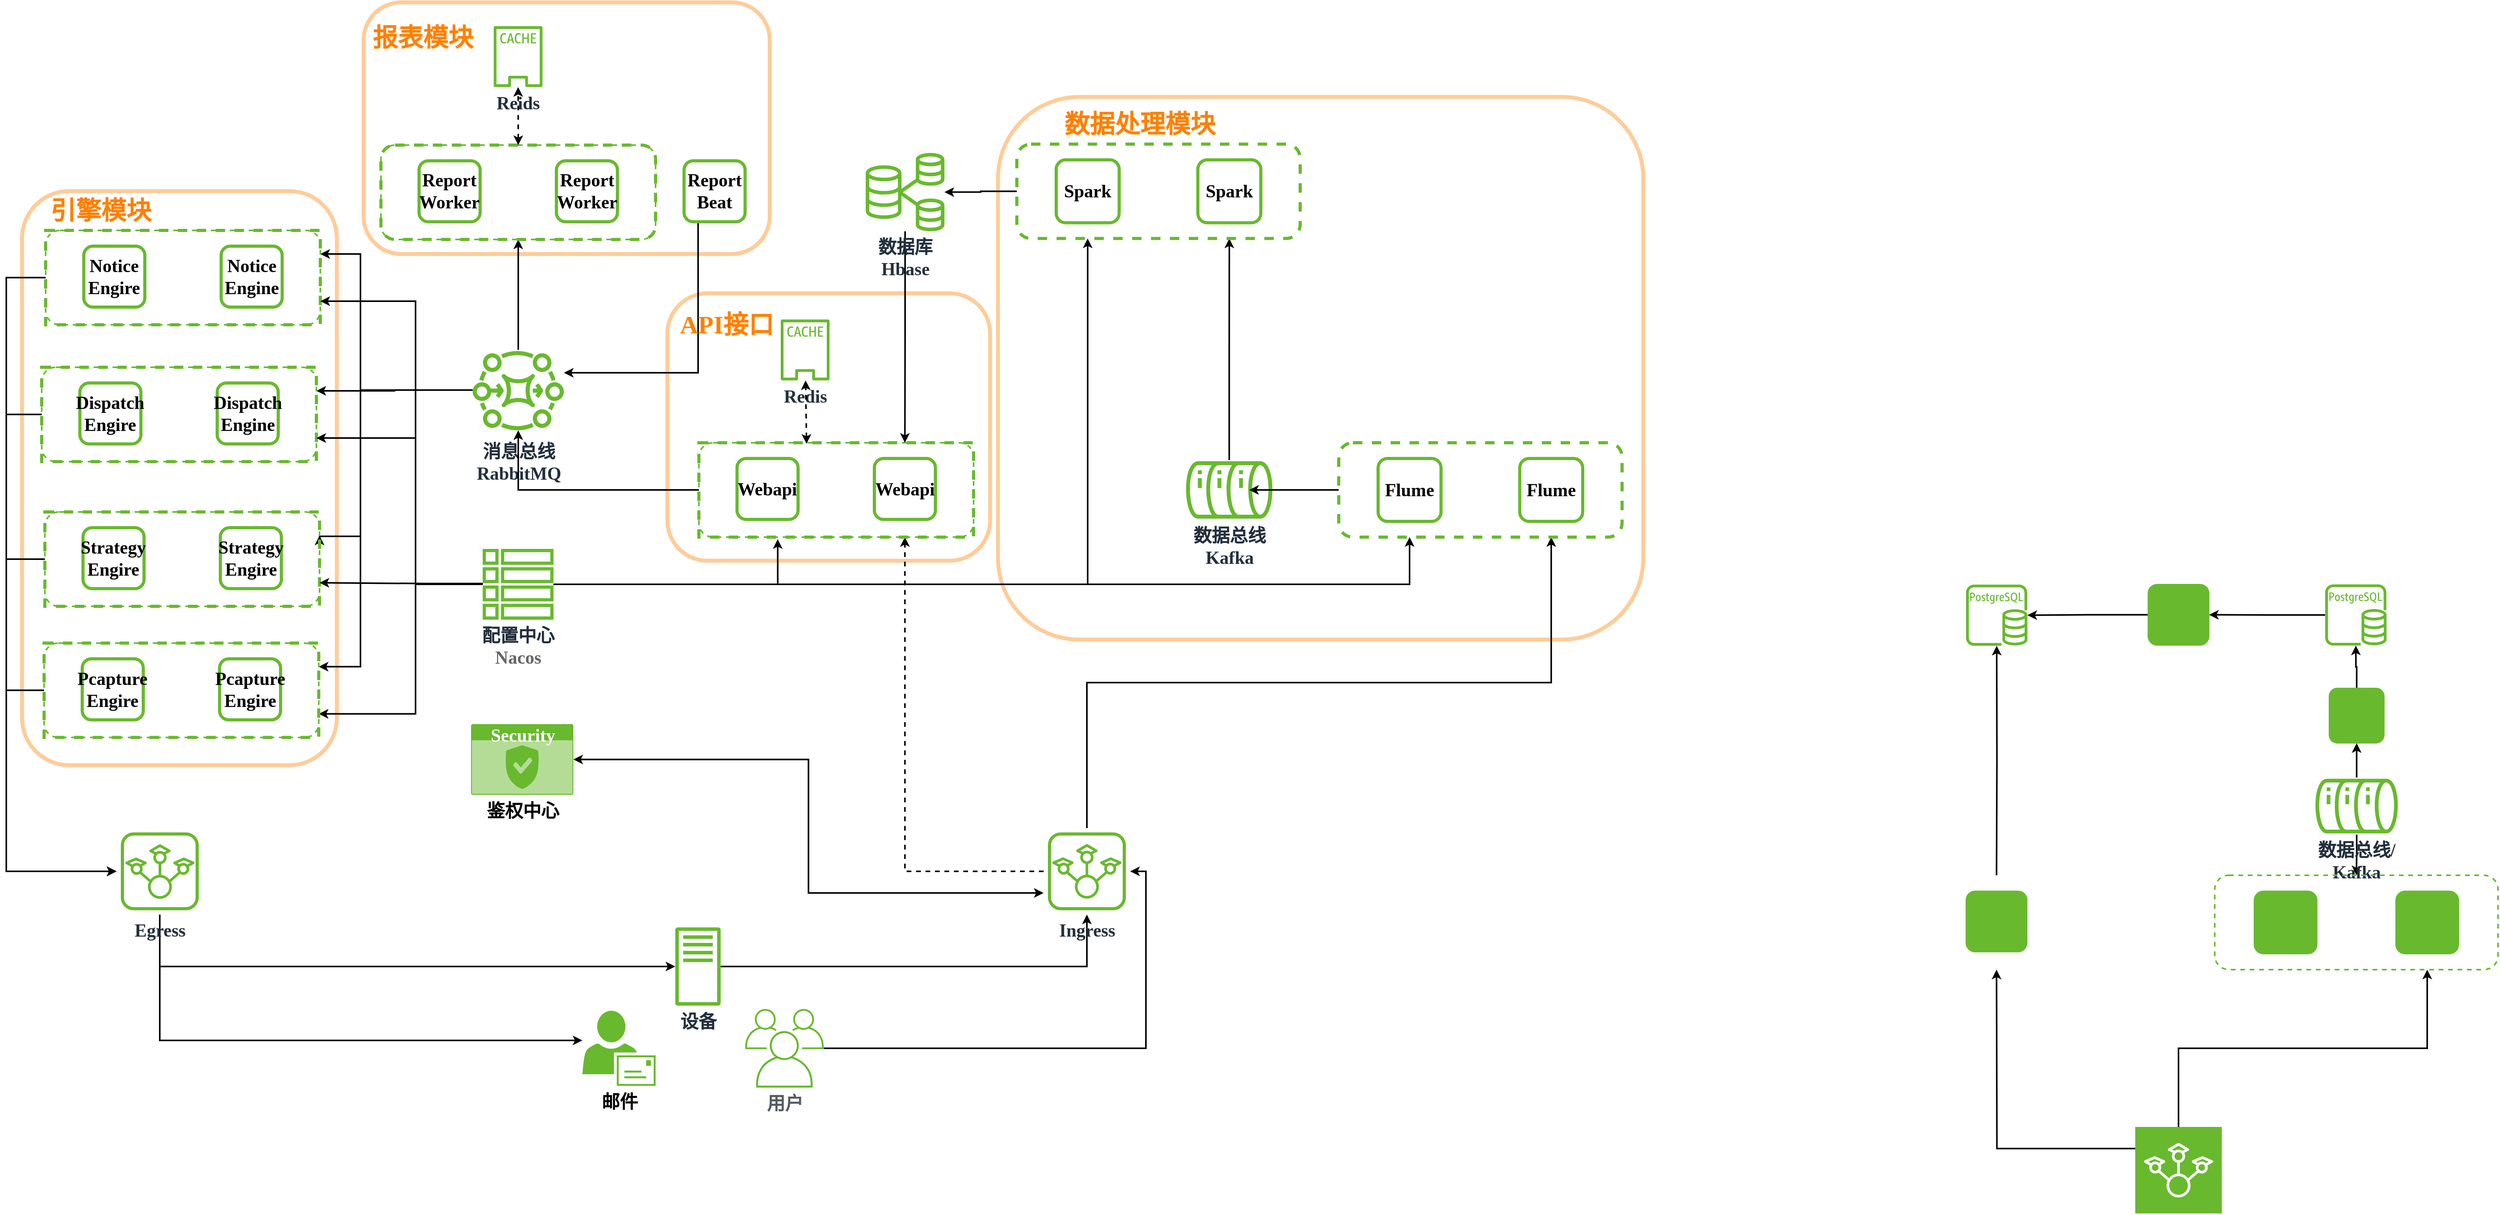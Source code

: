 <mxfile version="20.4.1" type="github">
  <diagram id="9oRhc1r4mWf8eJZ34Zwf" name="Page-1">
    <mxGraphModel dx="3762" dy="2219" grid="1" gridSize="10" guides="1" tooltips="1" connect="1" arrows="1" fold="1" page="1" pageScale="1" pageWidth="1169" pageHeight="827" math="0" shadow="0">
      <root>
        <mxCell id="0" />
        <mxCell id="1" parent="0" />
        <mxCell id="lge93pLNkwrm1VapkDIt-172" value="" style="rounded=1;whiteSpace=wrap;html=1;shadow=0;sketch=0;strokeColor=#FFCC99;strokeWidth=5;fillColor=none;gradientColor=none;fontStyle=1;fontFamily=Garamond;fontSize=23;" vertex="1" parent="1">
          <mxGeometry x="-606" y="-30" width="516" height="320" as="geometry" />
        </mxCell>
        <mxCell id="lge93pLNkwrm1VapkDIt-170" value="" style="rounded=1;whiteSpace=wrap;html=1;shadow=0;sketch=0;strokeColor=#FFCC99;strokeWidth=5;fillColor=none;gradientColor=none;fontStyle=1;fontFamily=Garamond;fontSize=23;" vertex="1" parent="1">
          <mxGeometry x="200" y="90.28" width="820" height="690" as="geometry" />
        </mxCell>
        <mxCell id="lge93pLNkwrm1VapkDIt-173" value="" style="rounded=1;whiteSpace=wrap;html=1;shadow=0;sketch=0;strokeColor=#FFCC99;strokeWidth=5;fillColor=none;gradientColor=none;fontStyle=1;fontFamily=Garamond;fontSize=23;" vertex="1" parent="1">
          <mxGeometry x="-220" y="340" width="410" height="340" as="geometry" />
        </mxCell>
        <mxCell id="lge93pLNkwrm1VapkDIt-171" value="" style="rounded=1;whiteSpace=wrap;html=1;shadow=0;sketch=0;strokeColor=#FFCC99;strokeWidth=5;fillColor=none;gradientColor=none;fontStyle=1;fontFamily=Garamond;fontSize=23;" vertex="1" parent="1">
          <mxGeometry x="-1040" y="210" width="400" height="730" as="geometry" />
        </mxCell>
        <mxCell id="lge93pLNkwrm1VapkDIt-13" style="edgeStyle=orthogonalEdgeStyle;rounded=0;orthogonalLoop=1;jettySize=auto;html=1;exitX=0.5;exitY=1;exitDx=0;exitDy=0;exitPerimeter=0;entryX=0.75;entryY=1;entryDx=0;entryDy=0;strokeWidth=2;fontStyle=1;fontFamily=Garamond;fontSize=23;" edge="1" parent="1" source="lge93pLNkwrm1VapkDIt-24" target="lge93pLNkwrm1VapkDIt-21">
          <mxGeometry relative="1" as="geometry">
            <mxPoint x="320" y="710" as="sourcePoint" />
            <mxPoint x="320" y="640" as="targetPoint" />
          </mxGeometry>
        </mxCell>
        <mxCell id="lge93pLNkwrm1VapkDIt-35" style="edgeStyle=orthogonalEdgeStyle;rounded=0;orthogonalLoop=1;jettySize=auto;html=1;strokeColor=#000000;entryX=0;entryY=0.5;entryDx=0;entryDy=0;entryPerimeter=0;strokeWidth=2;fontStyle=1;fontFamily=Garamond;fontSize=23;" edge="1" parent="1" source="lge93pLNkwrm1VapkDIt-8" target="lge93pLNkwrm1VapkDIt-24">
          <mxGeometry relative="1" as="geometry">
            <mxPoint x="320" y="780" as="targetPoint" />
          </mxGeometry>
        </mxCell>
        <mxCell id="lge93pLNkwrm1VapkDIt-8" value="用户" style="sketch=0;outlineConnect=0;gradientColor=none;fontColor=#545B64;strokeColor=none;fillColor=#68B92E;dashed=0;verticalLabelPosition=bottom;verticalAlign=top;align=center;html=1;fontSize=23;fontStyle=1;aspect=fixed;shape=mxgraph.aws4.illustration_users;pointerEvents=1;strokeWidth=1;fontFamily=Garamond;" vertex="1" parent="1">
          <mxGeometry x="-121.28" y="1250" width="100" height="100" as="geometry" />
        </mxCell>
        <mxCell id="lge93pLNkwrm1VapkDIt-34" style="edgeStyle=orthogonalEdgeStyle;rounded=0;orthogonalLoop=1;jettySize=auto;html=1;strokeColor=#000000;strokeWidth=2;fontStyle=1;fontFamily=Garamond;fontSize=23;" edge="1" parent="1" source="lge93pLNkwrm1VapkDIt-9" target="lge93pLNkwrm1VapkDIt-24">
          <mxGeometry relative="1" as="geometry" />
        </mxCell>
        <mxCell id="lge93pLNkwrm1VapkDIt-9" value="设备" style="sketch=0;outlineConnect=0;fontColor=#232F3E;gradientColor=none;fillColor=#68B92E;strokeColor=none;dashed=0;verticalLabelPosition=bottom;verticalAlign=top;align=center;html=1;fontSize=23;fontStyle=1;aspect=fixed;pointerEvents=1;shape=mxgraph.aws4.traditional_server;fontFamily=Garamond;" vertex="1" parent="1">
          <mxGeometry x="-210" y="1146" width="57.69" height="100" as="geometry" />
        </mxCell>
        <mxCell id="lge93pLNkwrm1VapkDIt-175" style="edgeStyle=orthogonalEdgeStyle;rounded=0;orthogonalLoop=1;jettySize=auto;html=1;strokeColor=#000000;strokeWidth=2;entryX=0.75;entryY=1;entryDx=0;entryDy=0;fontStyle=1;fontFamily=Garamond;fontSize=23;dashed=1;" edge="1" parent="1" source="lge93pLNkwrm1VapkDIt-24" target="lge93pLNkwrm1VapkDIt-37">
          <mxGeometry relative="1" as="geometry">
            <mxPoint x="110" y="790" as="targetPoint" />
          </mxGeometry>
        </mxCell>
        <mxCell id="lge93pLNkwrm1VapkDIt-24" value="Ingress" style="sketch=0;points=[[0,0,0],[0.25,0,0],[0.5,0,0],[0.75,0,0],[1,0,0],[0,1,0],[0.25,1,0],[0.5,1,0],[0.75,1,0],[1,1,0],[0,0.25,0],[0,0.5,0],[0,0.75,0],[1,0.25,0],[1,0.5,0],[1,0.75,0]];outlineConnect=0;fontColor=#232F3E;gradientColor=none;gradientDirection=north;fillColor=none;strokeColor=#68B92E;dashed=0;verticalLabelPosition=bottom;verticalAlign=top;align=center;html=1;fontSize=23;fontStyle=1;aspect=fixed;shape=mxgraph.aws4.resourceIcon;resIcon=mxgraph.aws4.iot_sitewise;rounded=1;strokeWidth=1;direction=west;fontFamily=Garamond;" vertex="1" parent="1">
          <mxGeometry x="258" y="1020" width="110" height="110" as="geometry" />
        </mxCell>
        <mxCell id="lge93pLNkwrm1VapkDIt-135" style="edgeStyle=orthogonalEdgeStyle;rounded=0;orthogonalLoop=1;jettySize=auto;html=1;strokeColor=#000000;strokeWidth=2;entryX=0.75;entryY=1;entryDx=0;entryDy=0;fontStyle=1;fontFamily=Garamond;fontSize=23;" edge="1" parent="1" source="lge93pLNkwrm1VapkDIt-25" target="lge93pLNkwrm1VapkDIt-140">
          <mxGeometry relative="1" as="geometry">
            <mxPoint x="924" y="310" as="sourcePoint" />
          </mxGeometry>
        </mxCell>
        <mxCell id="lge93pLNkwrm1VapkDIt-25" value="数据总线&lt;br style=&quot;font-size: 23px;&quot;&gt;Kafka" style="sketch=0;outlineConnect=0;fontColor=#232F3E;gradientColor=none;fillColor=#68B92E;strokeColor=none;dashed=0;verticalLabelPosition=bottom;verticalAlign=top;align=center;html=1;fontSize=23;fontStyle=1;aspect=fixed;pointerEvents=1;shape=mxgraph.aws4.iot_analytics_data_store;rounded=1;strokeWidth=1;direction=south;shadow=0;perimeterSpacing=0;fontFamily=Garamond;" vertex="1" parent="1">
          <mxGeometry x="439" y="552" width="109.77" height="76" as="geometry" />
        </mxCell>
        <mxCell id="lge93pLNkwrm1VapkDIt-33" value="" style="group;fontStyle=1;fontFamily=Garamond;fontSize=23;strokeWidth=4;" vertex="1" connectable="0" parent="1">
          <mxGeometry x="633" y="530" width="360" height="120" as="geometry" />
        </mxCell>
        <mxCell id="lge93pLNkwrm1VapkDIt-21" value="" style="rounded=1;whiteSpace=wrap;html=1;strokeColor=#68B92E;fillColor=none;gradientColor=#68B92E;dashed=1;strokeWidth=4;fontStyle=1;fontFamily=Garamond;fontSize=23;" vertex="1" parent="lge93pLNkwrm1VapkDIt-33">
          <mxGeometry width="360" height="120" as="geometry" />
        </mxCell>
        <mxCell id="lge93pLNkwrm1VapkDIt-16" value="Flume" style="whiteSpace=wrap;html=1;aspect=fixed;strokeColor=#68B92E;fillColor=none;gradientColor=none;rounded=1;fontStyle=1;fontFamily=Garamond;fontSize=23;strokeWidth=4;" vertex="1" parent="lge93pLNkwrm1VapkDIt-33">
          <mxGeometry x="50" y="20" width="80" height="80" as="geometry" />
        </mxCell>
        <mxCell id="lge93pLNkwrm1VapkDIt-17" value="Flume" style="whiteSpace=wrap;html=1;aspect=fixed;strokeColor=#68B92E;fillColor=none;gradientColor=none;rounded=1;fontStyle=1;fontFamily=Garamond;fontSize=23;strokeWidth=4;" vertex="1" parent="lge93pLNkwrm1VapkDIt-33">
          <mxGeometry x="230" y="20" width="80" height="80" as="geometry" />
        </mxCell>
        <mxCell id="lge93pLNkwrm1VapkDIt-36" value="" style="group;fontStyle=1;fontFamily=Garamond;fontSize=23;strokeColor=#68B92E;dashed=1;strokeWidth=4;" vertex="1" connectable="0" parent="1">
          <mxGeometry x="-180" y="530" width="349" height="120" as="geometry" />
        </mxCell>
        <mxCell id="lge93pLNkwrm1VapkDIt-37" value="" style="rounded=1;whiteSpace=wrap;html=1;strokeColor=#68B92E;fillColor=none;gradientColor=#68B92E;dashed=1;strokeWidth=2;fontStyle=1;fontFamily=Garamond;fontSize=23;" vertex="1" parent="lge93pLNkwrm1VapkDIt-36">
          <mxGeometry width="349" height="120" as="geometry" />
        </mxCell>
        <mxCell id="lge93pLNkwrm1VapkDIt-38" value="Webapi" style="whiteSpace=wrap;html=1;aspect=fixed;strokeColor=#68B92E;fillColor=none;gradientColor=#68B92E;rounded=1;fontStyle=1;fontFamily=Garamond;fontSize=23;strokeWidth=4;" vertex="1" parent="lge93pLNkwrm1VapkDIt-36">
          <mxGeometry x="48.472" y="20" width="77.556" height="77.556" as="geometry" />
        </mxCell>
        <mxCell id="lge93pLNkwrm1VapkDIt-39" value="Webapi" style="whiteSpace=wrap;html=1;aspect=fixed;strokeColor=#68B92E;fillColor=none;gradientColor=#68B92E;rounded=1;fontStyle=1;fontFamily=Garamond;fontSize=23;strokeWidth=4;" vertex="1" parent="lge93pLNkwrm1VapkDIt-36">
          <mxGeometry x="222.972" y="20" width="77.556" height="77.556" as="geometry" />
        </mxCell>
        <mxCell id="lge93pLNkwrm1VapkDIt-52" style="edgeStyle=orthogonalEdgeStyle;rounded=0;orthogonalLoop=1;jettySize=auto;html=1;entryX=0.5;entryY=1;entryDx=0;entryDy=0;strokeColor=#000000;strokeWidth=2;fontStyle=1;fontFamily=Garamond;fontSize=23;" edge="1" parent="1" source="lge93pLNkwrm1VapkDIt-45" target="lge93pLNkwrm1VapkDIt-48">
          <mxGeometry relative="1" as="geometry" />
        </mxCell>
        <mxCell id="lge93pLNkwrm1VapkDIt-63" style="edgeStyle=orthogonalEdgeStyle;rounded=0;orthogonalLoop=1;jettySize=auto;html=1;entryX=1;entryY=0.25;entryDx=0;entryDy=0;strokeColor=#000000;strokeWidth=2;fontStyle=1;fontFamily=Garamond;fontSize=23;" edge="1" parent="1" source="lge93pLNkwrm1VapkDIt-45" target="lge93pLNkwrm1VapkDIt-60">
          <mxGeometry relative="1" as="geometry">
            <Array as="points">
              <mxPoint x="-610" y="463" />
              <mxPoint x="-610" y="649" />
            </Array>
          </mxGeometry>
        </mxCell>
        <mxCell id="lge93pLNkwrm1VapkDIt-79" style="edgeStyle=orthogonalEdgeStyle;rounded=0;orthogonalLoop=1;jettySize=auto;html=1;entryX=1;entryY=0.25;entryDx=0;entryDy=0;strokeColor=#000000;strokeWidth=2;fontStyle=1;fontFamily=Garamond;fontSize=23;" edge="1" parent="1" source="lge93pLNkwrm1VapkDIt-45" target="lge93pLNkwrm1VapkDIt-76">
          <mxGeometry relative="1" as="geometry" />
        </mxCell>
        <mxCell id="lge93pLNkwrm1VapkDIt-93" style="edgeStyle=orthogonalEdgeStyle;rounded=0;orthogonalLoop=1;jettySize=auto;html=1;entryX=1;entryY=0.25;entryDx=0;entryDy=0;strokeColor=#000000;strokeWidth=2;fontStyle=1;fontFamily=Garamond;fontSize=23;" edge="1" parent="1" source="lge93pLNkwrm1VapkDIt-45" target="lge93pLNkwrm1VapkDIt-89">
          <mxGeometry relative="1" as="geometry">
            <Array as="points">
              <mxPoint x="-610" y="463" />
              <mxPoint x="-610" y="290" />
            </Array>
          </mxGeometry>
        </mxCell>
        <mxCell id="lge93pLNkwrm1VapkDIt-159" style="edgeStyle=orthogonalEdgeStyle;rounded=0;orthogonalLoop=1;jettySize=auto;html=1;entryX=1;entryY=0.25;entryDx=0;entryDy=0;strokeColor=#000000;strokeWidth=2;fontStyle=1;fontFamily=Garamond;fontSize=23;" edge="1" parent="1" source="lge93pLNkwrm1VapkDIt-45" target="lge93pLNkwrm1VapkDIt-155">
          <mxGeometry relative="1" as="geometry">
            <Array as="points">
              <mxPoint x="-610" y="463" />
              <mxPoint x="-610" y="815" />
            </Array>
          </mxGeometry>
        </mxCell>
        <mxCell id="lge93pLNkwrm1VapkDIt-45" value="消息总线&lt;br style=&quot;font-size: 23px;&quot;&gt;RabbitMQ" style="sketch=0;outlineConnect=0;fontColor=#232F3E;gradientColor=none;fillColor=#68B92E;strokeColor=none;dashed=0;verticalLabelPosition=bottom;verticalAlign=top;align=center;html=1;fontSize=23;fontStyle=1;aspect=fixed;pointerEvents=1;shape=mxgraph.aws4.mq_broker;rounded=1;shadow=0;strokeWidth=1;fontFamily=Garamond;" vertex="1" parent="1">
          <mxGeometry x="-467.5" y="405" width="116" height="116" as="geometry" />
        </mxCell>
        <mxCell id="lge93pLNkwrm1VapkDIt-46" style="rounded=0;orthogonalLoop=1;jettySize=auto;html=1;strokeColor=#000000;exitX=0;exitY=0.5;exitDx=0;exitDy=0;edgeStyle=orthogonalEdgeStyle;strokeWidth=2;fontStyle=1;fontFamily=Garamond;fontSize=23;" edge="1" parent="1" source="lge93pLNkwrm1VapkDIt-37" target="lge93pLNkwrm1VapkDIt-45">
          <mxGeometry relative="1" as="geometry" />
        </mxCell>
        <mxCell id="lge93pLNkwrm1VapkDIt-47" value="" style="group;fontStyle=1;fontFamily=Garamond;fontSize=23;strokeWidth=4;strokeColor=#68B92E;dashed=1;rounded=1;" vertex="1" connectable="0" parent="1">
          <mxGeometry x="-584" y="151.5" width="349" height="120" as="geometry" />
        </mxCell>
        <mxCell id="lge93pLNkwrm1VapkDIt-48" value="" style="rounded=1;whiteSpace=wrap;html=1;strokeColor=#68B92E;fillColor=none;gradientColor=#68B92E;dashed=1;strokeWidth=2;fontStyle=1;fontFamily=Garamond;fontSize=23;" vertex="1" parent="lge93pLNkwrm1VapkDIt-47">
          <mxGeometry width="349" height="120" as="geometry" />
        </mxCell>
        <mxCell id="lge93pLNkwrm1VapkDIt-49" value="Report Worker" style="whiteSpace=wrap;html=1;aspect=fixed;strokeColor=#68B92E;fillColor=none;gradientColor=#68B92E;rounded=1;fontStyle=1;fontFamily=Garamond;fontSize=23;strokeWidth=4;" vertex="1" parent="lge93pLNkwrm1VapkDIt-47">
          <mxGeometry x="48.472" y="20" width="77.556" height="77.556" as="geometry" />
        </mxCell>
        <mxCell id="lge93pLNkwrm1VapkDIt-50" value="Report Worker" style="whiteSpace=wrap;html=1;aspect=fixed;strokeColor=#68B92E;fillColor=none;gradientColor=#68B92E;rounded=1;fontStyle=1;fontFamily=Garamond;fontSize=23;strokeWidth=4;" vertex="1" parent="lge93pLNkwrm1VapkDIt-47">
          <mxGeometry x="222.972" y="20" width="77.556" height="77.556" as="geometry" />
        </mxCell>
        <mxCell id="lge93pLNkwrm1VapkDIt-54" style="edgeStyle=orthogonalEdgeStyle;rounded=0;orthogonalLoop=1;jettySize=auto;html=1;strokeColor=#000000;strokeWidth=2;fontStyle=1;fontFamily=Garamond;fontSize=23;" edge="1" parent="1" source="lge93pLNkwrm1VapkDIt-53" target="lge93pLNkwrm1VapkDIt-45">
          <mxGeometry relative="1" as="geometry">
            <mxPoint x="-300" y="500" as="targetPoint" />
            <Array as="points">
              <mxPoint x="-181" y="441" />
            </Array>
          </mxGeometry>
        </mxCell>
        <mxCell id="lge93pLNkwrm1VapkDIt-53" value="Report Beat" style="whiteSpace=wrap;html=1;aspect=fixed;strokeColor=#68B92E;fillColor=none;gradientColor=#68B92E;rounded=1;fontStyle=1;fontFamily=Garamond;fontSize=23;strokeWidth=4;" vertex="1" parent="1">
          <mxGeometry x="-198.838" y="171.5" width="77.556" height="77.556" as="geometry" />
        </mxCell>
        <mxCell id="lge93pLNkwrm1VapkDIt-59" value="" style="group;fontStyle=1;fontFamily=Garamond;fontSize=23;strokeColor=#68B92E;dashed=1;strokeWidth=4;" vertex="1" connectable="0" parent="1">
          <mxGeometry x="-1011" y="618" width="349" height="120" as="geometry" />
        </mxCell>
        <mxCell id="lge93pLNkwrm1VapkDIt-60" value="" style="rounded=1;whiteSpace=wrap;html=1;strokeColor=#68B92E;fillColor=none;gradientColor=#68B92E;dashed=1;strokeWidth=2;fontStyle=1;fontFamily=Garamond;fontSize=23;" vertex="1" parent="lge93pLNkwrm1VapkDIt-59">
          <mxGeometry width="349" height="120" as="geometry" />
        </mxCell>
        <mxCell id="lge93pLNkwrm1VapkDIt-61" value="Strategy Engire" style="whiteSpace=wrap;html=1;aspect=fixed;strokeColor=#68B92E;fillColor=none;gradientColor=#68B92E;rounded=1;fontStyle=1;fontFamily=Garamond;fontSize=23;strokeWidth=4;" vertex="1" parent="lge93pLNkwrm1VapkDIt-59">
          <mxGeometry x="48.472" y="20" width="77.556" height="77.556" as="geometry" />
        </mxCell>
        <mxCell id="lge93pLNkwrm1VapkDIt-62" value="Strategy Engire" style="whiteSpace=wrap;html=1;aspect=fixed;strokeColor=#68B92E;fillColor=none;gradientColor=#68B92E;rounded=1;fontStyle=1;fontFamily=Garamond;fontSize=23;strokeWidth=4;" vertex="1" parent="lge93pLNkwrm1VapkDIt-59">
          <mxGeometry x="222.972" y="20" width="77.556" height="77.556" as="geometry" />
        </mxCell>
        <mxCell id="lge93pLNkwrm1VapkDIt-85" style="edgeStyle=orthogonalEdgeStyle;rounded=0;orthogonalLoop=1;jettySize=auto;html=1;strokeColor=#000000;strokeWidth=2;fontStyle=1;fontFamily=Garamond;fontSize=23;" edge="1" parent="1" source="lge93pLNkwrm1VapkDIt-65" target="lge93pLNkwrm1VapkDIt-86">
          <mxGeometry relative="1" as="geometry">
            <mxPoint x="-360" y="1290" as="targetPoint" />
            <Array as="points">
              <mxPoint x="-865" y="1290" />
            </Array>
          </mxGeometry>
        </mxCell>
        <mxCell id="lge93pLNkwrm1VapkDIt-160" style="edgeStyle=orthogonalEdgeStyle;rounded=0;orthogonalLoop=1;jettySize=auto;html=1;strokeColor=#000000;strokeWidth=2;fontStyle=1;fontFamily=Garamond;fontSize=23;" edge="1" parent="1" source="lge93pLNkwrm1VapkDIt-65" target="lge93pLNkwrm1VapkDIt-9">
          <mxGeometry relative="1" as="geometry">
            <Array as="points">
              <mxPoint x="-865" y="1196" />
            </Array>
          </mxGeometry>
        </mxCell>
        <mxCell id="lge93pLNkwrm1VapkDIt-65" value="Egress" style="sketch=0;points=[[0,0,0],[0.25,0,0],[0.5,0,0],[0.75,0,0],[1,0,0],[0,1,0],[0.25,1,0],[0.5,1,0],[0.75,1,0],[1,1,0],[0,0.25,0],[0,0.5,0],[0,0.75,0],[1,0.25,0],[1,0.5,0],[1,0.75,0]];outlineConnect=0;fontColor=#232F3E;gradientColor=none;gradientDirection=north;fillColor=none;strokeColor=#68B92E;verticalLabelPosition=bottom;verticalAlign=top;align=center;html=1;fontSize=23;fontStyle=1;aspect=fixed;shape=mxgraph.aws4.resourceIcon;resIcon=mxgraph.aws4.iot_sitewise;rounded=1;strokeWidth=0;direction=west;fontFamily=Garamond;shadow=0;" vertex="1" parent="1">
          <mxGeometry x="-920" y="1020" width="110" height="110" as="geometry" />
        </mxCell>
        <mxCell id="lge93pLNkwrm1VapkDIt-75" value="" style="group;fontStyle=1;fontFamily=Garamond;fontSize=23;strokeColor=#68B92E;dashed=1;strokeWidth=4;" vertex="1" connectable="0" parent="1">
          <mxGeometry x="-1015" y="434" width="349" height="120" as="geometry" />
        </mxCell>
        <mxCell id="lge93pLNkwrm1VapkDIt-76" value="" style="rounded=1;whiteSpace=wrap;html=1;strokeColor=#68B92E;fillColor=none;gradientColor=#68B92E;dashed=1;strokeWidth=2;fontStyle=1;fontFamily=Garamond;fontSize=23;" vertex="1" parent="lge93pLNkwrm1VapkDIt-75">
          <mxGeometry width="349" height="120" as="geometry" />
        </mxCell>
        <mxCell id="lge93pLNkwrm1VapkDIt-77" value="Dispatch Engire" style="whiteSpace=wrap;html=1;aspect=fixed;strokeColor=#68B92E;fillColor=none;gradientColor=#68B92E;rounded=1;fontStyle=1;fontFamily=Garamond;fontSize=23;strokeWidth=4;" vertex="1" parent="lge93pLNkwrm1VapkDIt-75">
          <mxGeometry x="48.472" y="20" width="77.556" height="77.556" as="geometry" />
        </mxCell>
        <mxCell id="lge93pLNkwrm1VapkDIt-78" value="Dispatch Engine" style="whiteSpace=wrap;html=1;aspect=fixed;strokeColor=#68B92E;fillColor=none;gradientColor=#68B92E;rounded=1;fontStyle=1;fontFamily=Garamond;fontSize=23;strokeWidth=4;" vertex="1" parent="lge93pLNkwrm1VapkDIt-75">
          <mxGeometry x="222.972" y="20" width="77.556" height="77.556" as="geometry" />
        </mxCell>
        <mxCell id="lge93pLNkwrm1VapkDIt-86" value="邮件" style="sketch=0;pointerEvents=1;shadow=0;dashed=0;html=1;strokeColor=none;fillColor=#68B92E;labelPosition=center;verticalLabelPosition=bottom;verticalAlign=top;outlineConnect=0;align=center;shape=mxgraph.office.users.mail_user;rounded=1;strokeWidth=1;fontStyle=1;fontFamily=Garamond;fontSize=23;" vertex="1" parent="1">
          <mxGeometry x="-328" y="1252.25" width="93" height="95.5" as="geometry" />
        </mxCell>
        <mxCell id="lge93pLNkwrm1VapkDIt-88" value="" style="group;dashed=1;strokeWidth=4;fontStyle=1;fontFamily=Garamond;fontSize=23;strokeColor=#68B92E;" vertex="1" connectable="0" parent="1">
          <mxGeometry x="-1010" y="260" width="349" height="120" as="geometry" />
        </mxCell>
        <mxCell id="lge93pLNkwrm1VapkDIt-89" value="" style="rounded=1;whiteSpace=wrap;html=1;strokeColor=#68B92E;fillColor=none;gradientColor=#68B92E;dashed=1;strokeWidth=2;fontStyle=1;fontFamily=Garamond;fontSize=23;" vertex="1" parent="lge93pLNkwrm1VapkDIt-88">
          <mxGeometry width="349" height="120" as="geometry" />
        </mxCell>
        <mxCell id="lge93pLNkwrm1VapkDIt-90" value="Notice &lt;br style=&quot;font-size: 23px;&quot;&gt;Engire" style="whiteSpace=wrap;html=1;aspect=fixed;strokeColor=#68B92E;fillColor=none;gradientColor=#68B92E;rounded=1;fontStyle=1;fontFamily=Garamond;fontSize=23;strokeWidth=4;" vertex="1" parent="lge93pLNkwrm1VapkDIt-88">
          <mxGeometry x="48.472" y="20" width="77.556" height="77.556" as="geometry" />
        </mxCell>
        <mxCell id="lge93pLNkwrm1VapkDIt-91" value="Notice &lt;br style=&quot;font-size: 23px;&quot;&gt;Engine" style="whiteSpace=wrap;html=1;aspect=fixed;strokeColor=#68B92E;fillColor=none;gradientColor=#68B92E;rounded=1;fontStyle=1;fontFamily=Garamond;fontSize=23;strokeWidth=4;" vertex="1" parent="lge93pLNkwrm1VapkDIt-88">
          <mxGeometry x="222.972" y="20" width="77.556" height="77.556" as="geometry" />
        </mxCell>
        <mxCell id="lge93pLNkwrm1VapkDIt-103" style="edgeStyle=orthogonalEdgeStyle;rounded=0;orthogonalLoop=1;jettySize=auto;html=1;entryX=0.287;entryY=1.022;entryDx=0;entryDy=0;entryPerimeter=0;strokeColor=#000000;strokeWidth=2;fontStyle=1;fontFamily=Garamond;fontSize=23;" edge="1" parent="1" source="lge93pLNkwrm1VapkDIt-95" target="lge93pLNkwrm1VapkDIt-37">
          <mxGeometry relative="1" as="geometry" />
        </mxCell>
        <mxCell id="lge93pLNkwrm1VapkDIt-109" style="edgeStyle=orthogonalEdgeStyle;rounded=0;orthogonalLoop=1;jettySize=auto;html=1;entryX=1;entryY=0.75;entryDx=0;entryDy=0;strokeColor=#000000;strokeWidth=2;fontStyle=1;fontFamily=Garamond;fontSize=23;" edge="1" parent="1" source="lge93pLNkwrm1VapkDIt-95" target="lge93pLNkwrm1VapkDIt-76">
          <mxGeometry relative="1" as="geometry">
            <Array as="points">
              <mxPoint x="-540" y="709" />
              <mxPoint x="-540" y="524" />
            </Array>
          </mxGeometry>
        </mxCell>
        <mxCell id="lge93pLNkwrm1VapkDIt-110" style="edgeStyle=orthogonalEdgeStyle;rounded=0;orthogonalLoop=1;jettySize=auto;html=1;entryX=1;entryY=0.75;entryDx=0;entryDy=0;strokeColor=#000000;strokeWidth=2;fontStyle=1;fontFamily=Garamond;fontSize=23;" edge="1" parent="1" source="lge93pLNkwrm1VapkDIt-95" target="lge93pLNkwrm1VapkDIt-89">
          <mxGeometry relative="1" as="geometry">
            <Array as="points">
              <mxPoint x="-540" y="709" />
              <mxPoint x="-540" y="350" />
            </Array>
          </mxGeometry>
        </mxCell>
        <mxCell id="lge93pLNkwrm1VapkDIt-158" style="edgeStyle=orthogonalEdgeStyle;rounded=0;orthogonalLoop=1;jettySize=auto;html=1;entryX=1;entryY=0.75;entryDx=0;entryDy=0;strokeColor=#000000;strokeWidth=2;fontStyle=1;fontFamily=Garamond;fontSize=23;" edge="1" parent="1" source="lge93pLNkwrm1VapkDIt-95" target="lge93pLNkwrm1VapkDIt-155">
          <mxGeometry relative="1" as="geometry">
            <Array as="points">
              <mxPoint x="-540" y="710" />
              <mxPoint x="-540" y="875" />
            </Array>
          </mxGeometry>
        </mxCell>
        <mxCell id="lge93pLNkwrm1VapkDIt-168" style="edgeStyle=orthogonalEdgeStyle;rounded=0;orthogonalLoop=1;jettySize=auto;html=1;entryX=0.25;entryY=1;entryDx=0;entryDy=0;strokeColor=#000000;strokeWidth=2;fontStyle=1;fontFamily=Garamond;fontSize=23;" edge="1" parent="1" source="lge93pLNkwrm1VapkDIt-95" target="lge93pLNkwrm1VapkDIt-140">
          <mxGeometry relative="1" as="geometry" />
        </mxCell>
        <mxCell id="lge93pLNkwrm1VapkDIt-95" value="配置中心&lt;br style=&quot;font-size: 23px;&quot;&gt;&lt;span style=&quot;color: rgb(102, 102, 102); font-size: 23px; text-align: start; background-color: rgb(255, 255, 255);&quot;&gt;Nacos&lt;/span&gt;" style="sketch=0;outlineConnect=0;fontColor=#232F3E;gradientColor=none;fillColor=#68B92E;strokeColor=none;dashed=0;verticalLabelPosition=bottom;verticalAlign=top;align=center;html=1;fontSize=23;fontStyle=1;aspect=fixed;pointerEvents=1;shape=mxgraph.aws4.table;rounded=1;shadow=0;strokeWidth=1;fontFamily=Garamond;" vertex="1" parent="1">
          <mxGeometry x="-454.71" y="665" width="90" height="90" as="geometry" />
        </mxCell>
        <mxCell id="lge93pLNkwrm1VapkDIt-102" value="" style="endArrow=classic;html=1;rounded=0;strokeColor=#000000;strokeWidth=2;entryX=0.25;entryY=1;entryDx=0;entryDy=0;edgeStyle=orthogonalEdgeStyle;fontStyle=1;fontFamily=Garamond;fontSize=23;" edge="1" parent="1" source="lge93pLNkwrm1VapkDIt-95" target="lge93pLNkwrm1VapkDIt-21">
          <mxGeometry width="50" height="50" relative="1" as="geometry">
            <mxPoint x="-370" y="670" as="sourcePoint" />
            <mxPoint x="-320" y="620" as="targetPoint" />
          </mxGeometry>
        </mxCell>
        <mxCell id="lge93pLNkwrm1VapkDIt-113" value="" style="endArrow=classic;html=1;rounded=0;strokeColor=#000000;strokeWidth=2;entryX=1;entryY=0.75;entryDx=0;entryDy=0;fontStyle=1;fontFamily=Garamond;fontSize=23;" edge="1" parent="1" source="lge93pLNkwrm1VapkDIt-95" target="lge93pLNkwrm1VapkDIt-60">
          <mxGeometry width="50" height="50" relative="1" as="geometry">
            <mxPoint x="-360" y="670" as="sourcePoint" />
            <mxPoint x="-310" y="620" as="targetPoint" />
          </mxGeometry>
        </mxCell>
        <mxCell id="lge93pLNkwrm1VapkDIt-114" style="edgeStyle=orthogonalEdgeStyle;rounded=0;orthogonalLoop=1;jettySize=auto;html=1;strokeColor=#000000;entryX=1;entryY=0.5;entryDx=0;entryDy=0;strokeWidth=2;fontStyle=1;fontFamily=Garamond;fontSize=23;" edge="1" parent="1" source="lge93pLNkwrm1VapkDIt-115" target="lge93pLNkwrm1VapkDIt-132">
          <mxGeometry relative="1" as="geometry">
            <mxPoint x="1723.03" y="761.5" as="targetPoint" />
          </mxGeometry>
        </mxCell>
        <mxCell id="lge93pLNkwrm1VapkDIt-115" value="" style="sketch=0;outlineConnect=0;fontColor=#232F3E;gradientColor=none;fillColor=#68B92E;strokeColor=none;dashed=0;verticalLabelPosition=bottom;verticalAlign=top;align=center;html=1;fontSize=23;fontStyle=1;aspect=fixed;pointerEvents=1;shape=mxgraph.aws4.rds_postgresql_instance;fontFamily=Garamond;" vertex="1" parent="1">
          <mxGeometry x="1886.35" y="710" width="78" height="78" as="geometry" />
        </mxCell>
        <mxCell id="lge93pLNkwrm1VapkDIt-116" value="" style="sketch=0;outlineConnect=0;fontColor=#232F3E;gradientColor=none;fillColor=#68B92E;strokeColor=none;dashed=0;verticalLabelPosition=bottom;verticalAlign=top;align=center;html=1;fontSize=23;fontStyle=1;aspect=fixed;pointerEvents=1;shape=mxgraph.aws4.rds_postgresql_instance;fontFamily=Garamond;" vertex="1" parent="1">
          <mxGeometry x="1430.03" y="710.28" width="78" height="78" as="geometry" />
        </mxCell>
        <mxCell id="lge93pLNkwrm1VapkDIt-117" style="edgeStyle=orthogonalEdgeStyle;rounded=0;orthogonalLoop=1;jettySize=auto;html=1;exitX=0.5;exitY=1;exitDx=0;exitDy=0;exitPerimeter=0;entryX=0.75;entryY=1;entryDx=0;entryDy=0;strokeWidth=2;fontStyle=1;fontFamily=Garamond;fontSize=23;" edge="1" parent="1" source="lge93pLNkwrm1VapkDIt-119" target="lge93pLNkwrm1VapkDIt-127">
          <mxGeometry relative="1" as="geometry">
            <mxPoint x="1707.03" y="1260" as="sourcePoint" />
            <mxPoint x="1707.03" y="1190" as="targetPoint" />
          </mxGeometry>
        </mxCell>
        <mxCell id="lge93pLNkwrm1VapkDIt-118" style="edgeStyle=orthogonalEdgeStyle;rounded=0;orthogonalLoop=1;jettySize=auto;html=1;entryX=0.75;entryY=1;entryDx=0;entryDy=0;strokeColor=#000000;strokeWidth=2;exitX=1;exitY=0.75;exitDx=0;exitDy=0;exitPerimeter=0;fontStyle=1;fontFamily=Garamond;fontSize=23;" edge="1" parent="1" source="lge93pLNkwrm1VapkDIt-119">
          <mxGeometry relative="1" as="geometry">
            <mxPoint x="1468.78" y="1200.0" as="targetPoint" />
          </mxGeometry>
        </mxCell>
        <mxCell id="lge93pLNkwrm1VapkDIt-119" value="" style="sketch=0;points=[[0,0,0],[0.25,0,0],[0.5,0,0],[0.75,0,0],[1,0,0],[0,1,0],[0.25,1,0],[0.5,1,0],[0.75,1,0],[1,1,0],[0,0.25,0],[0,0.5,0],[0,0.75,0],[1,0.25,0],[1,0.5,0],[1,0.75,0]];outlineConnect=0;fontColor=#232F3E;gradientColor=none;gradientDirection=north;fillColor=#68B92E;strokeColor=#ffffff;dashed=0;verticalLabelPosition=bottom;verticalAlign=top;align=center;html=1;fontSize=23;fontStyle=1;aspect=fixed;shape=mxgraph.aws4.resourceIcon;resIcon=mxgraph.aws4.iot_sitewise;rounded=1;strokeWidth=2;direction=west;fontFamily=Garamond;" vertex="1" parent="1">
          <mxGeometry x="1645.03" y="1400" width="110" height="110" as="geometry" />
        </mxCell>
        <mxCell id="lge93pLNkwrm1VapkDIt-120" value="" style="edgeStyle=orthogonalEdgeStyle;rounded=0;orthogonalLoop=1;jettySize=auto;html=1;strokeColor=#000000;strokeWidth=2;fontStyle=1;fontFamily=Garamond;fontSize=23;" edge="1" parent="1" source="lge93pLNkwrm1VapkDIt-122" target="lge93pLNkwrm1VapkDIt-127">
          <mxGeometry relative="1" as="geometry" />
        </mxCell>
        <mxCell id="lge93pLNkwrm1VapkDIt-121" style="edgeStyle=orthogonalEdgeStyle;rounded=0;orthogonalLoop=1;jettySize=auto;html=1;entryX=0.5;entryY=1;entryDx=0;entryDy=0;strokeColor=#000000;strokeWidth=2;fontStyle=1;fontFamily=Garamond;fontSize=23;" edge="1" parent="1" source="lge93pLNkwrm1VapkDIt-122" target="lge93pLNkwrm1VapkDIt-124">
          <mxGeometry relative="1" as="geometry">
            <mxPoint x="1947.03" y="900" as="sourcePoint" />
          </mxGeometry>
        </mxCell>
        <mxCell id="lge93pLNkwrm1VapkDIt-122" value="数据总线/&lt;br style=&quot;font-size: 23px;&quot;&gt;Kafka" style="sketch=0;outlineConnect=0;fontColor=#232F3E;gradientColor=none;fillColor=#68B92E;strokeColor=none;dashed=0;verticalLabelPosition=bottom;verticalAlign=top;align=center;html=1;fontSize=23;fontStyle=1;aspect=fixed;pointerEvents=1;shape=mxgraph.aws4.iot_analytics_data_store;rounded=1;strokeWidth=1;direction=south;shadow=0;perimeterSpacing=0;fontFamily=Garamond;" vertex="1" parent="1">
          <mxGeometry x="1874.03" y="955.78" width="104.63" height="72.44" as="geometry" />
        </mxCell>
        <mxCell id="lge93pLNkwrm1VapkDIt-123" style="edgeStyle=orthogonalEdgeStyle;rounded=0;orthogonalLoop=1;jettySize=auto;html=1;strokeColor=#000000;strokeWidth=2;fontStyle=1;fontFamily=Garamond;fontSize=23;" edge="1" parent="1" source="lge93pLNkwrm1VapkDIt-124" target="lge93pLNkwrm1VapkDIt-115">
          <mxGeometry relative="1" as="geometry" />
        </mxCell>
        <mxCell id="lge93pLNkwrm1VapkDIt-124" value="" style="whiteSpace=wrap;html=1;aspect=fixed;strokeColor=#68B92E;fillColor=#68B92E;gradientColor=#68B92E;rounded=1;fontStyle=1;fontFamily=Garamond;fontSize=23;" vertex="1" parent="1">
          <mxGeometry x="1891.35" y="842" width="70" height="70" as="geometry" />
        </mxCell>
        <mxCell id="lge93pLNkwrm1VapkDIt-125" style="edgeStyle=orthogonalEdgeStyle;rounded=0;orthogonalLoop=1;jettySize=auto;html=1;strokeColor=#000000;exitX=0;exitY=0.5;exitDx=0;exitDy=0;strokeWidth=2;fontStyle=1;fontFamily=Garamond;fontSize=23;" edge="1" parent="1" source="lge93pLNkwrm1VapkDIt-132" target="lge93pLNkwrm1VapkDIt-116">
          <mxGeometry relative="1" as="geometry">
            <mxPoint x="1663.03" y="761.5" as="sourcePoint" />
          </mxGeometry>
        </mxCell>
        <mxCell id="lge93pLNkwrm1VapkDIt-126" value="" style="group;fontStyle=1;fontFamily=Garamond;fontSize=23;" vertex="1" connectable="0" parent="1">
          <mxGeometry x="1746.03" y="1080" width="360" height="120" as="geometry" />
        </mxCell>
        <mxCell id="lge93pLNkwrm1VapkDIt-127" value="" style="rounded=1;whiteSpace=wrap;html=1;strokeColor=#68B92E;fillColor=none;gradientColor=#68B92E;dashed=1;strokeWidth=2;fontStyle=1;fontFamily=Garamond;fontSize=23;" vertex="1" parent="lge93pLNkwrm1VapkDIt-126">
          <mxGeometry width="360" height="120" as="geometry" />
        </mxCell>
        <mxCell id="lge93pLNkwrm1VapkDIt-128" value="" style="whiteSpace=wrap;html=1;aspect=fixed;strokeColor=#68B92E;fillColor=#68B92E;gradientColor=#68B92E;rounded=1;fontStyle=1;fontFamily=Garamond;fontSize=23;" vertex="1" parent="lge93pLNkwrm1VapkDIt-126">
          <mxGeometry x="50" y="20" width="80" height="80" as="geometry" />
        </mxCell>
        <mxCell id="lge93pLNkwrm1VapkDIt-129" value="" style="whiteSpace=wrap;html=1;aspect=fixed;strokeColor=#68B92E;fillColor=#68B92E;gradientColor=#68B92E;rounded=1;fontStyle=1;fontFamily=Garamond;fontSize=23;" vertex="1" parent="lge93pLNkwrm1VapkDIt-126">
          <mxGeometry x="230" y="20" width="80" height="80" as="geometry" />
        </mxCell>
        <mxCell id="lge93pLNkwrm1VapkDIt-130" value="" style="whiteSpace=wrap;html=1;aspect=fixed;strokeColor=#68B92E;fillColor=#68B92E;gradientColor=#68B92E;rounded=1;fontStyle=1;fontFamily=Garamond;fontSize=23;" vertex="1" parent="1">
          <mxGeometry x="1430.002" y="1100" width="77.556" height="77.556" as="geometry" />
        </mxCell>
        <mxCell id="lge93pLNkwrm1VapkDIt-131" style="edgeStyle=orthogonalEdgeStyle;rounded=0;orthogonalLoop=1;jettySize=auto;html=1;strokeColor=#000000;strokeWidth=2;exitX=0.75;exitY=0;exitDx=0;exitDy=0;fontStyle=1;fontFamily=Garamond;fontSize=23;" edge="1" parent="1" target="lge93pLNkwrm1VapkDIt-116">
          <mxGeometry relative="1" as="geometry">
            <mxPoint x="1468.78" y="1080.0" as="sourcePoint" />
          </mxGeometry>
        </mxCell>
        <mxCell id="lge93pLNkwrm1VapkDIt-132" value="" style="whiteSpace=wrap;html=1;aspect=fixed;strokeColor=#68B92E;fillColor=#68B92E;gradientColor=#68B92E;rounded=1;fontStyle=1;fontFamily=Garamond;fontSize=23;" vertex="1" parent="1">
          <mxGeometry x="1661.252" y="710" width="77.556" height="77.556" as="geometry" />
        </mxCell>
        <mxCell id="lge93pLNkwrm1VapkDIt-146" style="edgeStyle=orthogonalEdgeStyle;rounded=0;orthogonalLoop=1;jettySize=auto;html=1;entryX=0.75;entryY=0;entryDx=0;entryDy=0;strokeColor=#000000;strokeWidth=2;fontStyle=1;fontFamily=Garamond;fontSize=23;" edge="1" parent="1" source="lge93pLNkwrm1VapkDIt-134" target="lge93pLNkwrm1VapkDIt-37">
          <mxGeometry relative="1" as="geometry" />
        </mxCell>
        <mxCell id="lge93pLNkwrm1VapkDIt-134" value="数据库&lt;br style=&quot;font-size: 23px;&quot;&gt;Hbase" style="sketch=0;outlineConnect=0;fontColor=#232F3E;gradientColor=none;fillColor=#68B92E;strokeColor=none;dashed=0;verticalLabelPosition=bottom;verticalAlign=top;align=center;html=1;fontSize=23;fontStyle=1;aspect=fixed;pointerEvents=1;shape=mxgraph.aws4.rds_multi_az_db_cluster;rounded=1;shadow=0;strokeWidth=1;fontFamily=Garamond;" vertex="1" parent="1">
          <mxGeometry x="32" y="161.28" width="100" height="100" as="geometry" />
        </mxCell>
        <mxCell id="lge93pLNkwrm1VapkDIt-136" style="edgeStyle=orthogonalEdgeStyle;rounded=0;orthogonalLoop=1;jettySize=auto;html=1;strokeColor=#000000;strokeWidth=2;fontStyle=1;fontFamily=Garamond;fontSize=23;" edge="1" parent="1" source="lge93pLNkwrm1VapkDIt-21" target="lge93pLNkwrm1VapkDIt-25">
          <mxGeometry relative="1" as="geometry" />
        </mxCell>
        <mxCell id="lge93pLNkwrm1VapkDIt-137" value="Redis" style="sketch=0;outlineConnect=0;fontColor=#232F3E;gradientColor=none;fillColor=#68B92E;strokeColor=none;dashed=0;verticalLabelPosition=bottom;verticalAlign=top;align=center;html=1;fontSize=23;fontStyle=1;aspect=fixed;pointerEvents=1;shape=mxgraph.aws4.cached_volume;rounded=1;shadow=0;strokeWidth=1;fontFamily=Garamond;" vertex="1" parent="1">
          <mxGeometry x="-76" y="373" width="62" height="78" as="geometry" />
        </mxCell>
        <mxCell id="lge93pLNkwrm1VapkDIt-138" value="Reids" style="sketch=0;outlineConnect=0;fontColor=#232F3E;gradientColor=none;fillColor=#68B92E;strokeColor=none;dashed=0;verticalLabelPosition=bottom;verticalAlign=top;align=center;html=1;fontSize=23;fontStyle=1;aspect=fixed;pointerEvents=1;shape=mxgraph.aws4.cached_volume;rounded=1;shadow=0;strokeWidth=1;fontFamily=Garamond;" vertex="1" parent="1">
          <mxGeometry x="-440.71" width="62" height="78" as="geometry" />
        </mxCell>
        <mxCell id="lge93pLNkwrm1VapkDIt-139" value="" style="group;strokeColor=none;rounded=1;fontStyle=1;fontFamily=Garamond;fontSize=23;" vertex="1" connectable="0" parent="1">
          <mxGeometry x="224" y="150.28" width="797.5" height="630" as="geometry" />
        </mxCell>
        <mxCell id="lge93pLNkwrm1VapkDIt-140" value="" style="rounded=1;whiteSpace=wrap;html=1;strokeColor=#68B92E;fillColor=none;gradientColor=#68B92E;dashed=1;strokeWidth=4;fontStyle=1;fontFamily=Garamond;fontSize=23;" vertex="1" parent="lge93pLNkwrm1VapkDIt-139">
          <mxGeometry width="360" height="120" as="geometry" />
        </mxCell>
        <mxCell id="lge93pLNkwrm1VapkDIt-141" value="Spark" style="whiteSpace=wrap;html=1;aspect=fixed;strokeColor=#68B92E;fillColor=none;gradientColor=#68B92E;rounded=1;fontStyle=1;fontFamily=Garamond;fontSize=23;strokeWidth=4;" vertex="1" parent="lge93pLNkwrm1VapkDIt-139">
          <mxGeometry x="50" y="20" width="80" height="80" as="geometry" />
        </mxCell>
        <mxCell id="lge93pLNkwrm1VapkDIt-142" value="Spark" style="whiteSpace=wrap;html=1;aspect=fixed;strokeColor=#68B92E;fillColor=none;gradientColor=none;rounded=1;fontStyle=1;fontFamily=Garamond;fontSize=23;strokeWidth=4;" vertex="1" parent="lge93pLNkwrm1VapkDIt-139">
          <mxGeometry x="230" y="20" width="80" height="80" as="geometry" />
        </mxCell>
        <mxCell id="lge93pLNkwrm1VapkDIt-145" style="edgeStyle=orthogonalEdgeStyle;rounded=0;orthogonalLoop=1;jettySize=auto;html=1;strokeColor=#000000;strokeWidth=2;fontStyle=1;fontFamily=Garamond;fontSize=23;" edge="1" parent="1" source="lge93pLNkwrm1VapkDIt-140" target="lge93pLNkwrm1VapkDIt-134">
          <mxGeometry relative="1" as="geometry" />
        </mxCell>
        <mxCell id="lge93pLNkwrm1VapkDIt-147" value="" style="endArrow=classic;startArrow=classic;html=1;rounded=0;strokeColor=#000000;strokeWidth=2;exitX=0.392;exitY=0.011;exitDx=0;exitDy=0;exitPerimeter=0;dashed=1;fontStyle=1;fontFamily=Garamond;fontSize=23;" edge="1" parent="1" source="lge93pLNkwrm1VapkDIt-37" target="lge93pLNkwrm1VapkDIt-137">
          <mxGeometry width="50" height="50" relative="1" as="geometry">
            <mxPoint x="80" y="670" as="sourcePoint" />
            <mxPoint x="130" y="620" as="targetPoint" />
          </mxGeometry>
        </mxCell>
        <mxCell id="lge93pLNkwrm1VapkDIt-148" value="" style="endArrow=classic;startArrow=classic;html=1;rounded=0;dashed=1;strokeColor=#000000;strokeWidth=2;exitX=0.5;exitY=0;exitDx=0;exitDy=0;fontStyle=1;fontFamily=Garamond;fontSize=23;" edge="1" parent="1" source="lge93pLNkwrm1VapkDIt-48" target="lge93pLNkwrm1VapkDIt-138">
          <mxGeometry width="50" height="50" relative="1" as="geometry">
            <mxPoint x="80" y="510" as="sourcePoint" />
            <mxPoint x="-260" y="50" as="targetPoint" />
          </mxGeometry>
        </mxCell>
        <mxCell id="lge93pLNkwrm1VapkDIt-149" value="Security" style="html=1;strokeColor=none;fillColor=#68B92E;labelPosition=center;verticalLabelPosition=middle;verticalAlign=top;align=center;fontSize=23;outlineConnect=0;spacingTop=-6;fontColor=#FFFFFF;sketch=0;shape=mxgraph.sitemap.security;rounded=1;shadow=0;dashed=1;strokeWidth=1;fontStyle=1;fontFamily=Garamond;" vertex="1" parent="1">
          <mxGeometry x="-469.5" y="887.78" width="130" height="90" as="geometry" />
        </mxCell>
        <mxCell id="lge93pLNkwrm1VapkDIt-151" value="" style="endArrow=classic;startArrow=classic;html=1;rounded=0;strokeColor=#000000;strokeWidth=2;exitX=1;exitY=0.5;exitDx=0;exitDy=0;exitPerimeter=0;entryX=1;entryY=0.25;entryDx=0;entryDy=0;entryPerimeter=0;edgeStyle=orthogonalEdgeStyle;fontStyle=1;fontFamily=Garamond;fontSize=23;" edge="1" parent="1" source="lge93pLNkwrm1VapkDIt-149" target="lge93pLNkwrm1VapkDIt-24">
          <mxGeometry width="50" height="50" relative="1" as="geometry">
            <mxPoint x="80" y="840" as="sourcePoint" />
            <mxPoint x="130" y="790" as="targetPoint" />
          </mxGeometry>
        </mxCell>
        <mxCell id="lge93pLNkwrm1VapkDIt-154" value="" style="group;fontStyle=1;fontFamily=Garamond;fontSize=23;strokeColor=#68B92E;dashed=1;strokeWidth=4;" vertex="1" connectable="0" parent="1">
          <mxGeometry x="-1012" y="784.78" width="349" height="120" as="geometry" />
        </mxCell>
        <mxCell id="lge93pLNkwrm1VapkDIt-155" value="" style="rounded=1;whiteSpace=wrap;html=1;strokeColor=#68B92E;fillColor=none;gradientColor=#68B92E;dashed=1;strokeWidth=2;fontStyle=1;fontFamily=Garamond;fontSize=23;" vertex="1" parent="lge93pLNkwrm1VapkDIt-154">
          <mxGeometry width="349" height="120" as="geometry" />
        </mxCell>
        <mxCell id="lge93pLNkwrm1VapkDIt-156" value="Pcapture&lt;br style=&quot;font-size: 23px;&quot;&gt;Engire" style="whiteSpace=wrap;html=1;aspect=fixed;strokeColor=#68B92E;fillColor=none;gradientColor=#68B92E;rounded=1;fontStyle=1;fontFamily=Garamond;fontSize=23;strokeWidth=4;" vertex="1" parent="lge93pLNkwrm1VapkDIt-154">
          <mxGeometry x="48.472" y="20" width="77.556" height="77.556" as="geometry" />
        </mxCell>
        <mxCell id="lge93pLNkwrm1VapkDIt-157" value="Pcapture&lt;br style=&quot;font-size: 23px;&quot;&gt;Engire" style="whiteSpace=wrap;html=1;aspect=fixed;strokeColor=#68B92E;fillColor=none;gradientColor=#68B92E;rounded=1;fontStyle=1;fontFamily=Garamond;fontSize=23;strokeWidth=4;" vertex="1" parent="lge93pLNkwrm1VapkDIt-154">
          <mxGeometry x="222.972" y="20" width="77.556" height="77.556" as="geometry" />
        </mxCell>
        <mxCell id="lge93pLNkwrm1VapkDIt-164" style="edgeStyle=orthogonalEdgeStyle;rounded=0;orthogonalLoop=1;jettySize=auto;html=1;exitX=0;exitY=0.5;exitDx=0;exitDy=0;entryX=1;entryY=0.5;entryDx=0;entryDy=0;entryPerimeter=0;strokeColor=#000000;strokeWidth=2;fontStyle=1;fontFamily=Garamond;fontSize=23;" edge="1" parent="1" source="lge93pLNkwrm1VapkDIt-155" target="lge93pLNkwrm1VapkDIt-65">
          <mxGeometry relative="1" as="geometry">
            <Array as="points">
              <mxPoint x="-1060" y="845" />
              <mxPoint x="-1060" y="1075" />
            </Array>
          </mxGeometry>
        </mxCell>
        <mxCell id="lge93pLNkwrm1VapkDIt-165" style="edgeStyle=orthogonalEdgeStyle;rounded=0;orthogonalLoop=1;jettySize=auto;html=1;entryX=1;entryY=0.5;entryDx=0;entryDy=0;entryPerimeter=0;strokeColor=#000000;strokeWidth=2;fontStyle=1;fontFamily=Garamond;fontSize=23;" edge="1" parent="1" source="lge93pLNkwrm1VapkDIt-60" target="lge93pLNkwrm1VapkDIt-65">
          <mxGeometry relative="1" as="geometry">
            <Array as="points">
              <mxPoint x="-1060" y="678" />
              <mxPoint x="-1060" y="1075" />
            </Array>
          </mxGeometry>
        </mxCell>
        <mxCell id="lge93pLNkwrm1VapkDIt-166" style="edgeStyle=orthogonalEdgeStyle;rounded=0;orthogonalLoop=1;jettySize=auto;html=1;entryX=1;entryY=0.5;entryDx=0;entryDy=0;entryPerimeter=0;strokeColor=#000000;strokeWidth=2;fontStyle=1;fontFamily=Garamond;fontSize=23;" edge="1" parent="1" source="lge93pLNkwrm1VapkDIt-76" target="lge93pLNkwrm1VapkDIt-65">
          <mxGeometry relative="1" as="geometry">
            <Array as="points">
              <mxPoint x="-1060" y="494" />
              <mxPoint x="-1060" y="1075" />
            </Array>
          </mxGeometry>
        </mxCell>
        <mxCell id="lge93pLNkwrm1VapkDIt-167" style="edgeStyle=orthogonalEdgeStyle;rounded=0;orthogonalLoop=1;jettySize=auto;html=1;entryX=1;entryY=0.5;entryDx=0;entryDy=0;entryPerimeter=0;strokeColor=#000000;strokeWidth=2;fontStyle=1;fontFamily=Garamond;fontSize=23;" edge="1" parent="1" source="lge93pLNkwrm1VapkDIt-89" target="lge93pLNkwrm1VapkDIt-65">
          <mxGeometry relative="1" as="geometry">
            <Array as="points">
              <mxPoint x="-1060" y="320" />
              <mxPoint x="-1060" y="1075" />
            </Array>
          </mxGeometry>
        </mxCell>
        <mxCell id="lge93pLNkwrm1VapkDIt-176" value="数据处理模块" style="text;html=1;align=center;verticalAlign=middle;resizable=0;points=[];autosize=1;strokeColor=none;fillColor=none;fontSize=32;fontFamily=Garamond;fontColor=#FF8000;fontStyle=1" vertex="1" parent="1">
          <mxGeometry x="270" y="100.28" width="220" height="50" as="geometry" />
        </mxCell>
        <mxCell id="lge93pLNkwrm1VapkDIt-177" value="&lt;b&gt;报表模块&lt;/b&gt;" style="text;html=1;align=center;verticalAlign=middle;resizable=0;points=[];autosize=1;strokeColor=none;fillColor=none;fontSize=32;fontFamily=Garamond;fontColor=#FF8000;" vertex="1" parent="1">
          <mxGeometry x="-606" y="-10" width="150" height="50" as="geometry" />
        </mxCell>
        <mxCell id="lge93pLNkwrm1VapkDIt-178" value="&lt;b&gt;引擎模块&lt;/b&gt;" style="text;html=1;align=center;verticalAlign=middle;resizable=0;points=[];autosize=1;strokeColor=none;fillColor=none;fontSize=32;fontFamily=Garamond;fontColor=#FF8000;" vertex="1" parent="1">
          <mxGeometry x="-1015" y="210" width="150" height="50" as="geometry" />
        </mxCell>
        <mxCell id="lge93pLNkwrm1VapkDIt-179" value="&lt;b&gt;API接口&lt;/b&gt;" style="text;html=1;align=center;verticalAlign=middle;resizable=0;points=[];autosize=1;strokeColor=none;fillColor=none;fontSize=32;fontFamily=Garamond;fontColor=#FF8000;" vertex="1" parent="1">
          <mxGeometry x="-215" y="355" width="140" height="50" as="geometry" />
        </mxCell>
        <mxCell id="lge93pLNkwrm1VapkDIt-180" value="" style="whiteSpace=wrap;html=1;aspect=fixed;rounded=1;shadow=0;sketch=0;strokeColor=#68B92E;strokeWidth=4;fontFamily=Garamond;fontSize=32;fontColor=#FF8000;fillColor=none;gradientColor=none;" vertex="1" parent="1">
          <mxGeometry x="-912.5" y="1027.5" width="95" height="95" as="geometry" />
        </mxCell>
        <mxCell id="lge93pLNkwrm1VapkDIt-181" value="" style="whiteSpace=wrap;html=1;aspect=fixed;rounded=1;shadow=0;sketch=0;strokeColor=#68B92E;strokeWidth=4;fontFamily=Garamond;fontSize=32;fontColor=#FF8000;fillColor=none;gradientColor=none;" vertex="1" parent="1">
          <mxGeometry x="265.5" y="1027.5" width="95" height="95" as="geometry" />
        </mxCell>
        <mxCell id="lge93pLNkwrm1VapkDIt-182" value="&lt;span style=&quot;font-size: 23px;&quot;&gt;&lt;font color=&quot;#000000&quot; style=&quot;font-size: 23px;&quot;&gt;鉴权中心&lt;/font&gt;&lt;/span&gt;" style="text;html=1;align=center;verticalAlign=middle;resizable=0;points=[];autosize=1;strokeColor=none;fillColor=none;fontSize=23;fontFamily=Garamond;fontColor=#FF8000;fontStyle=1" vertex="1" parent="1">
          <mxGeometry x="-464.5" y="977.78" width="120" height="40" as="geometry" />
        </mxCell>
      </root>
    </mxGraphModel>
  </diagram>
</mxfile>
